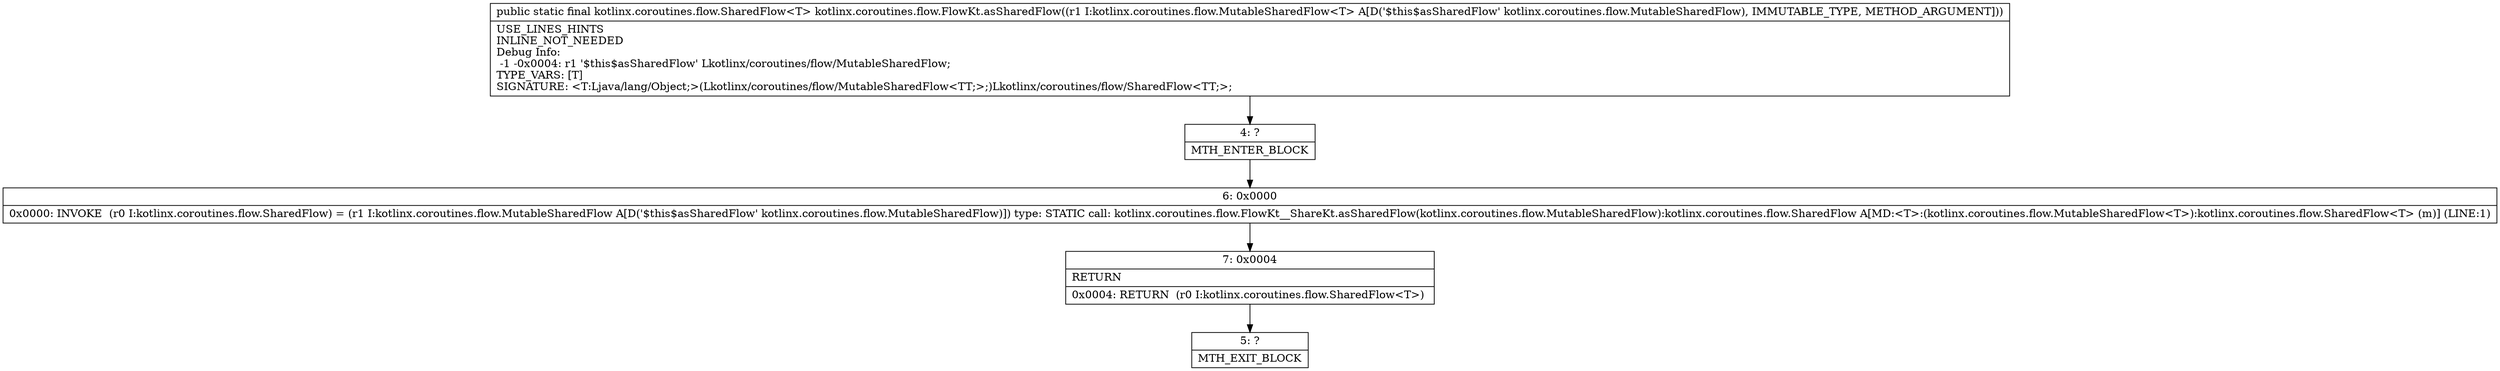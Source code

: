 digraph "CFG forkotlinx.coroutines.flow.FlowKt.asSharedFlow(Lkotlinx\/coroutines\/flow\/MutableSharedFlow;)Lkotlinx\/coroutines\/flow\/SharedFlow;" {
Node_4 [shape=record,label="{4\:\ ?|MTH_ENTER_BLOCK\l}"];
Node_6 [shape=record,label="{6\:\ 0x0000|0x0000: INVOKE  (r0 I:kotlinx.coroutines.flow.SharedFlow) = (r1 I:kotlinx.coroutines.flow.MutableSharedFlow A[D('$this$asSharedFlow' kotlinx.coroutines.flow.MutableSharedFlow)]) type: STATIC call: kotlinx.coroutines.flow.FlowKt__ShareKt.asSharedFlow(kotlinx.coroutines.flow.MutableSharedFlow):kotlinx.coroutines.flow.SharedFlow A[MD:\<T\>:(kotlinx.coroutines.flow.MutableSharedFlow\<T\>):kotlinx.coroutines.flow.SharedFlow\<T\> (m)] (LINE:1)\l}"];
Node_7 [shape=record,label="{7\:\ 0x0004|RETURN\l|0x0004: RETURN  (r0 I:kotlinx.coroutines.flow.SharedFlow\<T\>) \l}"];
Node_5 [shape=record,label="{5\:\ ?|MTH_EXIT_BLOCK\l}"];
MethodNode[shape=record,label="{public static final kotlinx.coroutines.flow.SharedFlow\<T\> kotlinx.coroutines.flow.FlowKt.asSharedFlow((r1 I:kotlinx.coroutines.flow.MutableSharedFlow\<T\> A[D('$this$asSharedFlow' kotlinx.coroutines.flow.MutableSharedFlow), IMMUTABLE_TYPE, METHOD_ARGUMENT]))  | USE_LINES_HINTS\lINLINE_NOT_NEEDED\lDebug Info:\l  \-1 \-0x0004: r1 '$this$asSharedFlow' Lkotlinx\/coroutines\/flow\/MutableSharedFlow;\lTYPE_VARS: [T]\lSIGNATURE: \<T:Ljava\/lang\/Object;\>(Lkotlinx\/coroutines\/flow\/MutableSharedFlow\<TT;\>;)Lkotlinx\/coroutines\/flow\/SharedFlow\<TT;\>;\l}"];
MethodNode -> Node_4;Node_4 -> Node_6;
Node_6 -> Node_7;
Node_7 -> Node_5;
}

